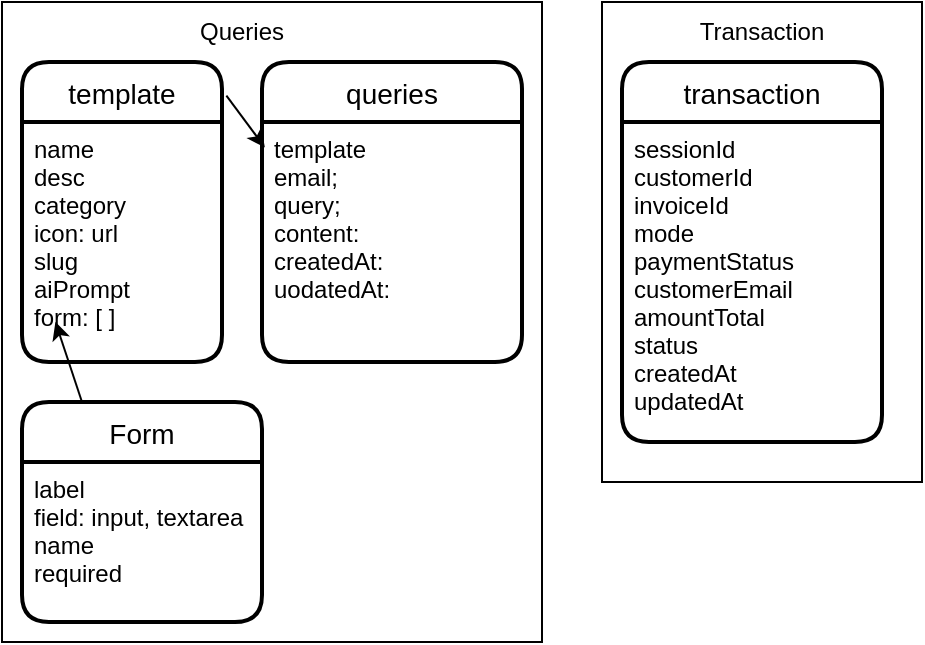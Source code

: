 <mxfile>
    <diagram id="ZR_wUit_ZK-d8VqEr9Vo" name="Page-1">
        <mxGraphModel dx="1364" dy="528" grid="1" gridSize="10" guides="1" tooltips="1" connect="1" arrows="1" fold="1" page="1" pageScale="1" pageWidth="850" pageHeight="1100" math="0" shadow="0">
            <root>
                <mxCell id="0"/>
                <mxCell id="1" parent="0"/>
                <mxCell id="19" value="" style="rounded=0;whiteSpace=wrap;html=1;" parent="1" vertex="1">
                    <mxGeometry x="370" y="20" width="160" height="240" as="geometry"/>
                </mxCell>
                <mxCell id="17" value="" style="rounded=0;whiteSpace=wrap;html=1;" parent="1" vertex="1">
                    <mxGeometry x="70" y="20" width="270" height="320" as="geometry"/>
                </mxCell>
                <mxCell id="2" value="queries" style="swimlane;childLayout=stackLayout;horizontal=1;startSize=30;horizontalStack=0;rounded=1;fontSize=14;fontStyle=0;strokeWidth=2;resizeParent=0;resizeLast=1;shadow=0;dashed=0;align=center;" parent="1" vertex="1">
                    <mxGeometry x="200" y="50" width="130" height="150" as="geometry"/>
                </mxCell>
                <mxCell id="3" value="template&#10;email;&#10;query;&#10;content:&#10;createdAt:&#10;uodatedAt: " style="align=left;strokeColor=none;fillColor=none;spacingLeft=4;fontSize=12;verticalAlign=top;resizable=0;rotatable=0;part=1;" parent="2" vertex="1">
                    <mxGeometry y="30" width="130" height="120" as="geometry"/>
                </mxCell>
                <mxCell id="11" style="edgeStyle=none;html=1;exitX=1.022;exitY=0.112;exitDx=0;exitDy=0;entryX=0.011;entryY=0.106;entryDx=0;entryDy=0;entryPerimeter=0;exitPerimeter=0;" parent="1" source="5" target="3" edge="1">
                    <mxGeometry relative="1" as="geometry"/>
                </mxCell>
                <mxCell id="5" value="template" style="swimlane;childLayout=stackLayout;horizontal=1;startSize=30;horizontalStack=0;rounded=1;fontSize=14;fontStyle=0;strokeWidth=2;resizeParent=0;resizeLast=1;shadow=0;dashed=0;align=center;" parent="1" vertex="1">
                    <mxGeometry x="80" y="50" width="100" height="150" as="geometry"/>
                </mxCell>
                <mxCell id="6" value="name&#10;desc&#10;category&#10;icon: url &#10;slug&#10;aiPrompt&#10;form: [ ]" style="align=left;strokeColor=none;fillColor=none;spacingLeft=4;fontSize=12;verticalAlign=top;resizable=0;rotatable=0;part=1;" parent="5" vertex="1">
                    <mxGeometry y="30" width="100" height="120" as="geometry"/>
                </mxCell>
                <mxCell id="12" style="edgeStyle=none;html=1;exitX=0.25;exitY=0;exitDx=0;exitDy=0;entryX=0.167;entryY=0.833;entryDx=0;entryDy=0;entryPerimeter=0;" parent="1" source="8" target="6" edge="1">
                    <mxGeometry relative="1" as="geometry"/>
                </mxCell>
                <mxCell id="8" value="Form" style="swimlane;childLayout=stackLayout;horizontal=1;startSize=30;horizontalStack=0;rounded=1;fontSize=14;fontStyle=0;strokeWidth=2;resizeParent=0;resizeLast=1;shadow=0;dashed=0;align=center;" parent="1" vertex="1">
                    <mxGeometry x="80" y="220" width="120" height="110" as="geometry"/>
                </mxCell>
                <mxCell id="9" value="label&#10;field: input, textarea&#10;name&#10;required" style="align=left;strokeColor=none;fillColor=none;spacingLeft=4;fontSize=12;verticalAlign=top;resizable=0;rotatable=0;part=1;" parent="8" vertex="1">
                    <mxGeometry y="30" width="120" height="80" as="geometry"/>
                </mxCell>
                <mxCell id="13" value="transaction" style="swimlane;childLayout=stackLayout;horizontal=1;startSize=30;horizontalStack=0;rounded=1;fontSize=14;fontStyle=0;strokeWidth=2;resizeParent=0;resizeLast=1;shadow=0;dashed=0;align=center;" parent="1" vertex="1">
                    <mxGeometry x="380" y="50" width="130" height="190" as="geometry"/>
                </mxCell>
                <mxCell id="14" value="sessionId&#10;customerId&#10;invoiceId&#10;mode&#10;paymentStatus&#10;customerEmail&#10;amountTotal&#10;status&#10;createdAt&#10;updatedAt" style="align=left;strokeColor=none;fillColor=none;spacingLeft=4;fontSize=12;verticalAlign=top;resizable=0;rotatable=0;part=1;" parent="13" vertex="1">
                    <mxGeometry y="30" width="130" height="160" as="geometry"/>
                </mxCell>
                <mxCell id="20" value="Queries" style="text;html=1;strokeColor=none;fillColor=none;align=center;verticalAlign=middle;whiteSpace=wrap;rounded=0;" parent="1" vertex="1">
                    <mxGeometry x="160" y="20" width="60" height="30" as="geometry"/>
                </mxCell>
                <mxCell id="21" value="Transaction" style="text;html=1;strokeColor=none;fillColor=none;align=center;verticalAlign=middle;whiteSpace=wrap;rounded=0;" parent="1" vertex="1">
                    <mxGeometry x="420" y="20" width="60" height="30" as="geometry"/>
                </mxCell>
            </root>
        </mxGraphModel>
    </diagram>
</mxfile>